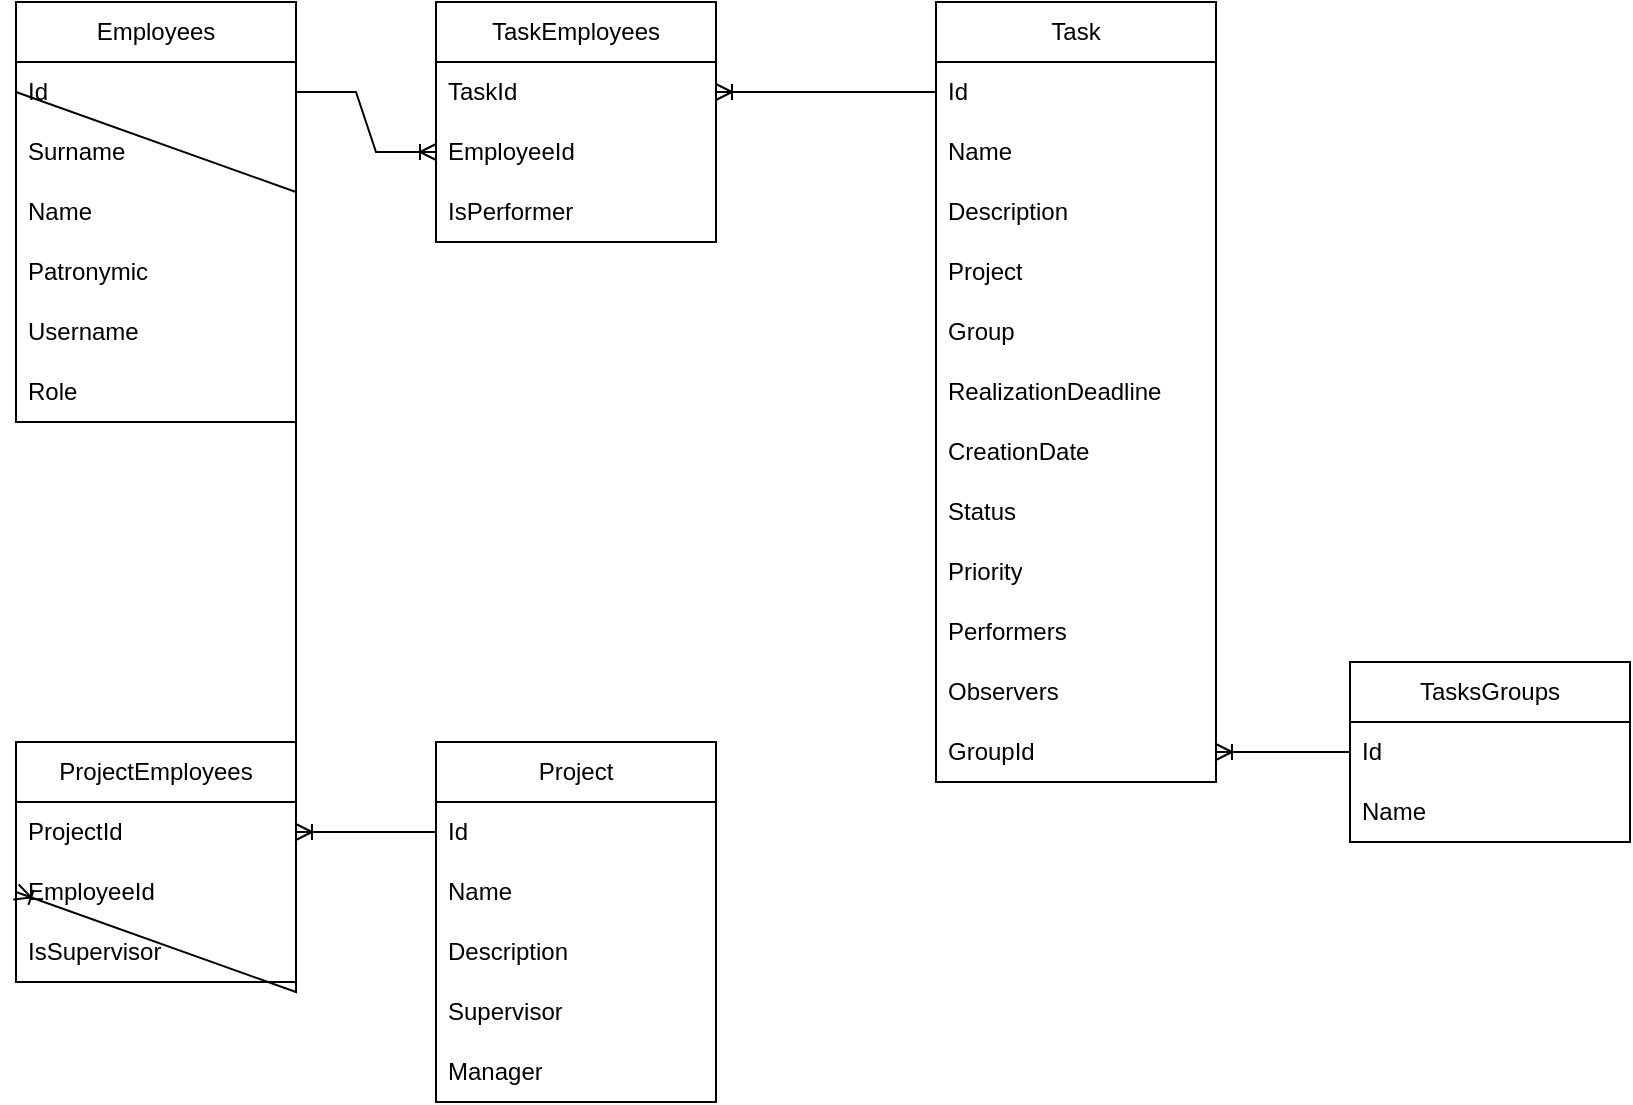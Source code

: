 <mxfile version="28.2.5">
  <diagram name="Страница — 1" id="zkG6k4EliSTGHDpWZENj">
    <mxGraphModel dx="1426" dy="849" grid="1" gridSize="10" guides="1" tooltips="1" connect="1" arrows="1" fold="1" page="1" pageScale="1" pageWidth="827" pageHeight="1169" math="0" shadow="0">
      <root>
        <mxCell id="0" />
        <mxCell id="1" parent="0" />
        <object label="Employees" id="y8jVesX7hmIWQI-wK-A4-1">
          <mxCell style="swimlane;fontStyle=0;childLayout=stackLayout;horizontal=1;startSize=30;horizontalStack=0;resizeParent=1;resizeParentMax=0;resizeLast=0;collapsible=1;marginBottom=0;whiteSpace=wrap;html=1;glass=0;rounded=0;shadow=0;metaEdit=1;" parent="1" vertex="1">
            <mxGeometry x="160" y="70" width="140" height="210" as="geometry">
              <mxRectangle x="40" y="100" width="90" height="30" as="alternateBounds" />
            </mxGeometry>
          </mxCell>
        </object>
        <mxCell id="y8jVesX7hmIWQI-wK-A4-2" value="Id" style="text;strokeColor=none;fillColor=none;align=left;verticalAlign=middle;spacingLeft=4;spacingRight=4;overflow=hidden;points=[[0,0.5],[1,0.5]];portConstraint=eastwest;rotatable=0;whiteSpace=wrap;html=1;" vertex="1" parent="y8jVesX7hmIWQI-wK-A4-1">
          <mxGeometry y="30" width="140" height="30" as="geometry" />
        </mxCell>
        <mxCell id="y8jVesX7hmIWQI-wK-A4-3" value="Surname" style="text;strokeColor=none;fillColor=none;align=left;verticalAlign=middle;spacingLeft=4;spacingRight=4;overflow=hidden;points=[[0,0.5],[1,0.5]];portConstraint=eastwest;rotatable=0;whiteSpace=wrap;html=1;" vertex="1" parent="y8jVesX7hmIWQI-wK-A4-1">
          <mxGeometry y="60" width="140" height="30" as="geometry" />
        </mxCell>
        <mxCell id="y8jVesX7hmIWQI-wK-A4-4" value="Name" style="text;strokeColor=none;fillColor=none;align=left;verticalAlign=middle;spacingLeft=4;spacingRight=4;overflow=hidden;points=[[0,0.5],[1,0.5]];portConstraint=eastwest;rotatable=0;whiteSpace=wrap;html=1;" vertex="1" parent="y8jVesX7hmIWQI-wK-A4-1">
          <mxGeometry y="90" width="140" height="30" as="geometry" />
        </mxCell>
        <mxCell id="y8jVesX7hmIWQI-wK-A4-5" value="Patronymic" style="text;strokeColor=none;fillColor=none;align=left;verticalAlign=middle;spacingLeft=4;spacingRight=4;overflow=hidden;points=[[0,0.5],[1,0.5]];portConstraint=eastwest;rotatable=0;whiteSpace=wrap;html=1;" vertex="1" parent="y8jVesX7hmIWQI-wK-A4-1">
          <mxGeometry y="120" width="140" height="30" as="geometry" />
        </mxCell>
        <mxCell id="y8jVesX7hmIWQI-wK-A4-6" value="Username" style="text;strokeColor=none;fillColor=none;align=left;verticalAlign=middle;spacingLeft=4;spacingRight=4;overflow=hidden;points=[[0,0.5],[1,0.5]];portConstraint=eastwest;rotatable=0;whiteSpace=wrap;html=1;" vertex="1" parent="y8jVesX7hmIWQI-wK-A4-1">
          <mxGeometry y="150" width="140" height="30" as="geometry" />
        </mxCell>
        <mxCell id="y8jVesX7hmIWQI-wK-A4-7" value="Role" style="text;strokeColor=none;fillColor=none;align=left;verticalAlign=middle;spacingLeft=4;spacingRight=4;overflow=hidden;points=[[0,0.5],[1,0.5]];portConstraint=eastwest;rotatable=0;whiteSpace=wrap;html=1;" vertex="1" parent="y8jVesX7hmIWQI-wK-A4-1">
          <mxGeometry y="180" width="140" height="30" as="geometry" />
        </mxCell>
        <mxCell id="y8jVesX7hmIWQI-wK-A4-10" value="Task" style="swimlane;fontStyle=0;childLayout=stackLayout;horizontal=1;startSize=30;horizontalStack=0;resizeParent=1;resizeParentMax=0;resizeLast=0;collapsible=1;marginBottom=0;whiteSpace=wrap;html=1;" parent="1" vertex="1">
          <mxGeometry x="620" y="70" width="140" height="390" as="geometry" />
        </mxCell>
        <mxCell id="y8jVesX7hmIWQI-wK-A4-11" value="Id" style="text;strokeColor=none;fillColor=none;align=left;verticalAlign=middle;spacingLeft=4;spacingRight=4;overflow=hidden;points=[[0,0.5],[1,0.5]];portConstraint=eastwest;rotatable=0;whiteSpace=wrap;html=1;" vertex="1" parent="y8jVesX7hmIWQI-wK-A4-10">
          <mxGeometry y="30" width="140" height="30" as="geometry" />
        </mxCell>
        <mxCell id="y8jVesX7hmIWQI-wK-A4-12" value="Name" style="text;strokeColor=none;fillColor=none;align=left;verticalAlign=middle;spacingLeft=4;spacingRight=4;overflow=hidden;points=[[0,0.5],[1,0.5]];portConstraint=eastwest;rotatable=0;whiteSpace=wrap;html=1;" vertex="1" parent="y8jVesX7hmIWQI-wK-A4-10">
          <mxGeometry y="60" width="140" height="30" as="geometry" />
        </mxCell>
        <mxCell id="y8jVesX7hmIWQI-wK-A4-13" value="Description" style="text;strokeColor=none;fillColor=none;align=left;verticalAlign=middle;spacingLeft=4;spacingRight=4;overflow=hidden;points=[[0,0.5],[1,0.5]];portConstraint=eastwest;rotatable=0;whiteSpace=wrap;html=1;" vertex="1" parent="y8jVesX7hmIWQI-wK-A4-10">
          <mxGeometry y="90" width="140" height="30" as="geometry" />
        </mxCell>
        <mxCell id="y8jVesX7hmIWQI-wK-A4-14" value="Project" style="text;strokeColor=none;fillColor=none;align=left;verticalAlign=middle;spacingLeft=4;spacingRight=4;overflow=hidden;points=[[0,0.5],[1,0.5]];portConstraint=eastwest;rotatable=0;whiteSpace=wrap;html=1;" vertex="1" parent="y8jVesX7hmIWQI-wK-A4-10">
          <mxGeometry y="120" width="140" height="30" as="geometry" />
        </mxCell>
        <mxCell id="y8jVesX7hmIWQI-wK-A4-41" value="Group" style="text;strokeColor=none;fillColor=none;align=left;verticalAlign=middle;spacingLeft=4;spacingRight=4;overflow=hidden;points=[[0,0.5],[1,0.5]];portConstraint=eastwest;rotatable=0;whiteSpace=wrap;html=1;" vertex="1" parent="y8jVesX7hmIWQI-wK-A4-10">
          <mxGeometry y="150" width="140" height="30" as="geometry" />
        </mxCell>
        <mxCell id="y8jVesX7hmIWQI-wK-A4-42" value="RealizationDeadline" style="text;strokeColor=none;fillColor=none;align=left;verticalAlign=middle;spacingLeft=4;spacingRight=4;overflow=hidden;points=[[0,0.5],[1,0.5]];portConstraint=eastwest;rotatable=0;whiteSpace=wrap;html=1;" vertex="1" parent="y8jVesX7hmIWQI-wK-A4-10">
          <mxGeometry y="180" width="140" height="30" as="geometry" />
        </mxCell>
        <mxCell id="y8jVesX7hmIWQI-wK-A4-43" value="CreationDate" style="text;strokeColor=none;fillColor=none;align=left;verticalAlign=middle;spacingLeft=4;spacingRight=4;overflow=hidden;points=[[0,0.5],[1,0.5]];portConstraint=eastwest;rotatable=0;whiteSpace=wrap;html=1;" vertex="1" parent="y8jVesX7hmIWQI-wK-A4-10">
          <mxGeometry y="210" width="140" height="30" as="geometry" />
        </mxCell>
        <mxCell id="y8jVesX7hmIWQI-wK-A4-44" value="Status" style="text;strokeColor=none;fillColor=none;align=left;verticalAlign=middle;spacingLeft=4;spacingRight=4;overflow=hidden;points=[[0,0.5],[1,0.5]];portConstraint=eastwest;rotatable=0;whiteSpace=wrap;html=1;" vertex="1" parent="y8jVesX7hmIWQI-wK-A4-10">
          <mxGeometry y="240" width="140" height="30" as="geometry" />
        </mxCell>
        <mxCell id="y8jVesX7hmIWQI-wK-A4-45" value="Priority" style="text;strokeColor=none;fillColor=none;align=left;verticalAlign=middle;spacingLeft=4;spacingRight=4;overflow=hidden;points=[[0,0.5],[1,0.5]];portConstraint=eastwest;rotatable=0;whiteSpace=wrap;html=1;" vertex="1" parent="y8jVesX7hmIWQI-wK-A4-10">
          <mxGeometry y="270" width="140" height="30" as="geometry" />
        </mxCell>
        <mxCell id="y8jVesX7hmIWQI-wK-A4-47" value="Performers" style="text;strokeColor=none;fillColor=none;align=left;verticalAlign=middle;spacingLeft=4;spacingRight=4;overflow=hidden;points=[[0,0.5],[1,0.5]];portConstraint=eastwest;rotatable=0;whiteSpace=wrap;html=1;" vertex="1" parent="y8jVesX7hmIWQI-wK-A4-10">
          <mxGeometry y="300" width="140" height="30" as="geometry" />
        </mxCell>
        <mxCell id="y8jVesX7hmIWQI-wK-A4-46" value="Observers" style="text;strokeColor=none;fillColor=none;align=left;verticalAlign=middle;spacingLeft=4;spacingRight=4;overflow=hidden;points=[[0,0.5],[1,0.5]];portConstraint=eastwest;rotatable=0;whiteSpace=wrap;html=1;" vertex="1" parent="y8jVesX7hmIWQI-wK-A4-10">
          <mxGeometry y="330" width="140" height="30" as="geometry" />
        </mxCell>
        <mxCell id="y8jVesX7hmIWQI-wK-A4-61" value="GroupId" style="text;strokeColor=none;fillColor=none;align=left;verticalAlign=middle;spacingLeft=4;spacingRight=4;overflow=hidden;points=[[0,0.5],[1,0.5]];portConstraint=eastwest;rotatable=0;whiteSpace=wrap;html=1;" vertex="1" parent="y8jVesX7hmIWQI-wK-A4-10">
          <mxGeometry y="360" width="140" height="30" as="geometry" />
        </mxCell>
        <mxCell id="y8jVesX7hmIWQI-wK-A4-22" value="Project" style="swimlane;fontStyle=0;childLayout=stackLayout;horizontal=1;startSize=30;horizontalStack=0;resizeParent=1;resizeParentMax=0;resizeLast=0;collapsible=1;marginBottom=0;whiteSpace=wrap;html=1;" parent="1" vertex="1">
          <mxGeometry x="370" y="440" width="140" height="180" as="geometry" />
        </mxCell>
        <mxCell id="y8jVesX7hmIWQI-wK-A4-23" value="Id" style="text;strokeColor=none;fillColor=none;align=left;verticalAlign=middle;spacingLeft=4;spacingRight=4;overflow=hidden;points=[[0,0.5],[1,0.5]];portConstraint=eastwest;rotatable=0;whiteSpace=wrap;html=1;" vertex="1" parent="y8jVesX7hmIWQI-wK-A4-22">
          <mxGeometry y="30" width="140" height="30" as="geometry" />
        </mxCell>
        <mxCell id="y8jVesX7hmIWQI-wK-A4-24" value="Name" style="text;strokeColor=none;fillColor=none;align=left;verticalAlign=middle;spacingLeft=4;spacingRight=4;overflow=hidden;points=[[0,0.5],[1,0.5]];portConstraint=eastwest;rotatable=0;whiteSpace=wrap;html=1;" vertex="1" parent="y8jVesX7hmIWQI-wK-A4-22">
          <mxGeometry y="60" width="140" height="30" as="geometry" />
        </mxCell>
        <mxCell id="y8jVesX7hmIWQI-wK-A4-25" value="Description" style="text;strokeColor=none;fillColor=none;align=left;verticalAlign=middle;spacingLeft=4;spacingRight=4;overflow=hidden;points=[[0,0.5],[1,0.5]];portConstraint=eastwest;rotatable=0;whiteSpace=wrap;html=1;" vertex="1" parent="y8jVesX7hmIWQI-wK-A4-22">
          <mxGeometry y="90" width="140" height="30" as="geometry" />
        </mxCell>
        <mxCell id="y8jVesX7hmIWQI-wK-A4-26" value="Supervisor" style="text;strokeColor=none;fillColor=none;align=left;verticalAlign=middle;spacingLeft=4;spacingRight=4;overflow=hidden;points=[[0,0.5],[1,0.5]];portConstraint=eastwest;rotatable=0;whiteSpace=wrap;html=1;" vertex="1" parent="y8jVesX7hmIWQI-wK-A4-22">
          <mxGeometry y="120" width="140" height="30" as="geometry" />
        </mxCell>
        <mxCell id="y8jVesX7hmIWQI-wK-A4-48" value="Manager" style="text;strokeColor=none;fillColor=none;align=left;verticalAlign=middle;spacingLeft=4;spacingRight=4;overflow=hidden;points=[[0,0.5],[1,0.5]];portConstraint=eastwest;rotatable=0;whiteSpace=wrap;html=1;" vertex="1" parent="y8jVesX7hmIWQI-wK-A4-22">
          <mxGeometry y="150" width="140" height="30" as="geometry" />
        </mxCell>
        <mxCell id="y8jVesX7hmIWQI-wK-A4-30" value="TasksGroups" style="swimlane;fontStyle=0;childLayout=stackLayout;horizontal=1;startSize=30;horizontalStack=0;resizeParent=1;resizeParentMax=0;resizeLast=0;collapsible=1;marginBottom=0;whiteSpace=wrap;html=1;" parent="1" vertex="1">
          <mxGeometry x="827" y="400" width="140" height="90" as="geometry" />
        </mxCell>
        <mxCell id="y8jVesX7hmIWQI-wK-A4-31" value="Id" style="text;strokeColor=none;fillColor=none;align=left;verticalAlign=middle;spacingLeft=4;spacingRight=4;overflow=hidden;points=[[0,0.5],[1,0.5]];portConstraint=eastwest;rotatable=0;whiteSpace=wrap;html=1;" vertex="1" parent="y8jVesX7hmIWQI-wK-A4-30">
          <mxGeometry y="30" width="140" height="30" as="geometry" />
        </mxCell>
        <mxCell id="y8jVesX7hmIWQI-wK-A4-32" value="Name" style="text;strokeColor=none;fillColor=none;align=left;verticalAlign=middle;spacingLeft=4;spacingRight=4;overflow=hidden;points=[[0,0.5],[1,0.5]];portConstraint=eastwest;rotatable=0;whiteSpace=wrap;html=1;" vertex="1" parent="y8jVesX7hmIWQI-wK-A4-30">
          <mxGeometry y="60" width="140" height="30" as="geometry" />
        </mxCell>
        <mxCell id="y8jVesX7hmIWQI-wK-A4-53" value="TaskEmployees" style="swimlane;fontStyle=0;childLayout=stackLayout;horizontal=1;startSize=30;horizontalStack=0;resizeParent=1;resizeParentMax=0;resizeLast=0;collapsible=1;marginBottom=0;whiteSpace=wrap;html=1;" parent="1" vertex="1">
          <mxGeometry x="370" y="70" width="140" height="120" as="geometry" />
        </mxCell>
        <mxCell id="y8jVesX7hmIWQI-wK-A4-54" value="TaskId" style="text;strokeColor=none;fillColor=none;align=left;verticalAlign=middle;spacingLeft=4;spacingRight=4;overflow=hidden;points=[[0,0.5],[1,0.5]];portConstraint=eastwest;rotatable=0;whiteSpace=wrap;html=1;" vertex="1" parent="y8jVesX7hmIWQI-wK-A4-53">
          <mxGeometry y="30" width="140" height="30" as="geometry" />
        </mxCell>
        <mxCell id="y8jVesX7hmIWQI-wK-A4-55" value="EmployeeId" style="text;strokeColor=none;fillColor=none;align=left;verticalAlign=middle;spacingLeft=4;spacingRight=4;overflow=hidden;points=[[0,0.5],[1,0.5]];portConstraint=eastwest;rotatable=0;whiteSpace=wrap;html=1;" vertex="1" parent="y8jVesX7hmIWQI-wK-A4-53">
          <mxGeometry y="60" width="140" height="30" as="geometry" />
        </mxCell>
        <mxCell id="y8jVesX7hmIWQI-wK-A4-56" value="IsPerformer" style="text;strokeColor=none;fillColor=none;align=left;verticalAlign=middle;spacingLeft=4;spacingRight=4;overflow=hidden;points=[[0,0.5],[1,0.5]];portConstraint=eastwest;rotatable=0;whiteSpace=wrap;html=1;" vertex="1" parent="y8jVesX7hmIWQI-wK-A4-53">
          <mxGeometry y="90" width="140" height="30" as="geometry" />
        </mxCell>
        <mxCell id="y8jVesX7hmIWQI-wK-A4-58" value="" style="edgeStyle=entityRelationEdgeStyle;fontSize=12;html=1;endArrow=ERoneToMany;rounded=0;exitX=1;exitY=0.5;exitDx=0;exitDy=0;entryX=0;entryY=0.5;entryDx=0;entryDy=0;" edge="1" parent="1" source="y8jVesX7hmIWQI-wK-A4-2" target="y8jVesX7hmIWQI-wK-A4-55">
          <mxGeometry width="100" height="100" relative="1" as="geometry">
            <mxPoint x="330" y="630" as="sourcePoint" />
            <mxPoint x="430" y="530" as="targetPoint" />
          </mxGeometry>
        </mxCell>
        <mxCell id="y8jVesX7hmIWQI-wK-A4-59" value="" style="edgeStyle=entityRelationEdgeStyle;fontSize=12;html=1;endArrow=ERoneToMany;rounded=0;exitX=0;exitY=0.5;exitDx=0;exitDy=0;entryX=1;entryY=0.5;entryDx=0;entryDy=0;" edge="1" parent="1" source="y8jVesX7hmIWQI-wK-A4-11" target="y8jVesX7hmIWQI-wK-A4-54">
          <mxGeometry width="100" height="100" relative="1" as="geometry">
            <mxPoint x="590" y="500" as="sourcePoint" />
            <mxPoint x="690" y="400" as="targetPoint" />
          </mxGeometry>
        </mxCell>
        <mxCell id="y8jVesX7hmIWQI-wK-A4-60" value="" style="edgeStyle=entityRelationEdgeStyle;fontSize=12;html=1;endArrow=ERoneToMany;rounded=0;exitX=0;exitY=0.5;exitDx=0;exitDy=0;entryX=1;entryY=0.5;entryDx=0;entryDy=0;" edge="1" parent="1" source="y8jVesX7hmIWQI-wK-A4-31" target="y8jVesX7hmIWQI-wK-A4-61">
          <mxGeometry width="100" height="100" relative="1" as="geometry">
            <mxPoint x="990" y="500" as="sourcePoint" />
            <mxPoint x="1090" y="400" as="targetPoint" />
          </mxGeometry>
        </mxCell>
        <mxCell id="y8jVesX7hmIWQI-wK-A4-62" value="ProjectEmployees" style="swimlane;fontStyle=0;childLayout=stackLayout;horizontal=1;startSize=30;horizontalStack=0;resizeParent=1;resizeParentMax=0;resizeLast=0;collapsible=1;marginBottom=0;whiteSpace=wrap;html=1;" parent="1" vertex="1">
          <mxGeometry x="160" y="440" width="140" height="120" as="geometry" />
        </mxCell>
        <mxCell id="y8jVesX7hmIWQI-wK-A4-63" value="ProjectId" style="text;strokeColor=none;fillColor=none;align=left;verticalAlign=middle;spacingLeft=4;spacingRight=4;overflow=hidden;points=[[0,0.5],[1,0.5]];portConstraint=eastwest;rotatable=0;whiteSpace=wrap;html=1;" vertex="1" parent="y8jVesX7hmIWQI-wK-A4-62">
          <mxGeometry y="30" width="140" height="30" as="geometry" />
        </mxCell>
        <mxCell id="y8jVesX7hmIWQI-wK-A4-64" value="EmployeeId" style="text;strokeColor=none;fillColor=none;align=left;verticalAlign=middle;spacingLeft=4;spacingRight=4;overflow=hidden;points=[[0,0.5],[1,0.5]];portConstraint=eastwest;rotatable=0;whiteSpace=wrap;html=1;" vertex="1" parent="y8jVesX7hmIWQI-wK-A4-62">
          <mxGeometry y="60" width="140" height="30" as="geometry" />
        </mxCell>
        <mxCell id="y8jVesX7hmIWQI-wK-A4-65" value="IsSupervisor" style="text;strokeColor=none;fillColor=none;align=left;verticalAlign=middle;spacingLeft=4;spacingRight=4;overflow=hidden;points=[[0,0.5],[1,0.5]];portConstraint=eastwest;rotatable=0;whiteSpace=wrap;html=1;" vertex="1" parent="y8jVesX7hmIWQI-wK-A4-62">
          <mxGeometry y="90" width="140" height="30" as="geometry" />
        </mxCell>
        <mxCell id="y8jVesX7hmIWQI-wK-A4-66" value="" style="edgeStyle=entityRelationEdgeStyle;fontSize=12;html=1;endArrow=ERoneToMany;rounded=0;entryX=1;entryY=0.5;entryDx=0;entryDy=0;exitX=0;exitY=0.5;exitDx=0;exitDy=0;" edge="1" parent="1" source="y8jVesX7hmIWQI-wK-A4-23" target="y8jVesX7hmIWQI-wK-A4-63">
          <mxGeometry width="100" height="100" relative="1" as="geometry">
            <mxPoint x="480" y="840" as="sourcePoint" />
            <mxPoint x="580" y="740" as="targetPoint" />
          </mxGeometry>
        </mxCell>
        <mxCell id="y8jVesX7hmIWQI-wK-A4-73" value="" style="endArrow=none;html=1;rounded=0;entryX=0;entryY=0.5;entryDx=0;entryDy=0;exitX=0;exitY=0.5;exitDx=0;exitDy=0;endFill=0;startArrow=ERoneToMany;startFill=0;" edge="1" parent="1" source="y8jVesX7hmIWQI-wK-A4-64" target="y8jVesX7hmIWQI-wK-A4-2">
          <mxGeometry width="50" height="50" relative="1" as="geometry">
            <mxPoint x="300" y="610" as="sourcePoint" />
            <mxPoint x="300" y="350" as="targetPoint" />
            <Array as="points">
              <mxPoint x="300" y="565" />
              <mxPoint x="300" y="165" />
            </Array>
          </mxGeometry>
        </mxCell>
      </root>
    </mxGraphModel>
  </diagram>
</mxfile>
